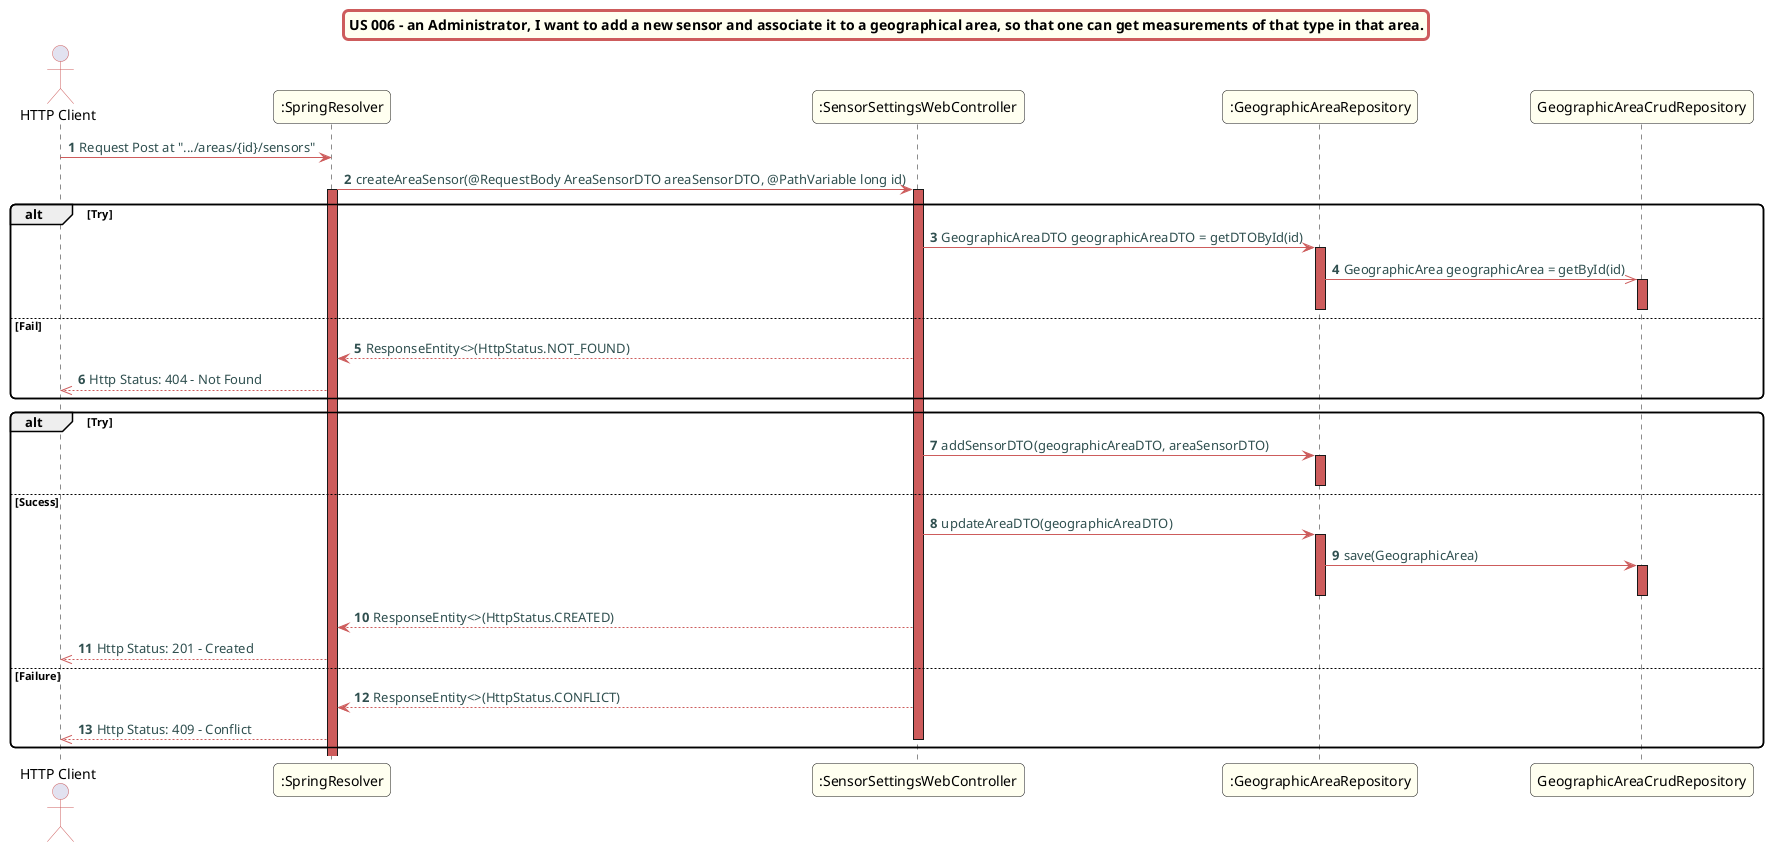@startuml
skinparam titleBorderRoundCorner 10
skinparam titleBorderThickness 3
skinparam titleBorderColor indianred
skinparam titleBackgroundColor ivory
skinparam FontName quicksand

skinparam actor {
 	BorderColor indianred
 	}

 skinparam sequence {
 	LifeLineBackgroundColor indianred
 	ParticipantBackgroundColor ivory
 }

 skinparam roundcorner 10

 skinparam component {
   arrowThickness 1
   ArrowFontName Verdana
   ArrowColor indianred
   ArrowFontColor darkslategrey
 }
title US 006 - an Administrator, I want to add a new sensor and associate it to a geographical area, so that one can get measurements of that type in that area.
autonumber
actor "HTTP Client"
"HTTP Client"  -> ":SpringResolver":  Request Post at ".../areas/{id}/sensors"
":SpringResolver" -> ":SensorSettingsWebController": createAreaSensor(@RequestBody AreaSensorDTO areaSensorDTO, @PathVariable long id)
activate ":SpringResolver"
activate ":SensorSettingsWebController"
alt Try
":SensorSettingsWebController" -> ":GeographicAreaRepository": GeographicAreaDTO geographicAreaDTO = getDTOById(id)
activate ":GeographicAreaRepository"
":GeographicAreaRepository" ->> "GeographicAreaCrudRepository": GeographicArea geographicArea = getById(id)
activate "GeographicAreaCrudRepository"
deactivate "GeographicAreaCrudRepository"
deactivate ":GeographicAreaRepository"
else Fail
":SensorSettingsWebController" --> ":SpringResolver": ResponseEntity<>(HttpStatus.NOT_FOUND)
":SpringResolver" -->> "HTTP Client": Http Status: 404 - Not Found
end
alt Try
":SensorSettingsWebController" -> ":GeographicAreaRepository": addSensorDTO(geographicAreaDTO, areaSensorDTO)
activate ":GeographicAreaRepository"
deactivate ":GeographicAreaRepository"
else Sucess
":SensorSettingsWebController" -> ":GeographicAreaRepository": updateAreaDTO(geographicAreaDTO)
activate ":GeographicAreaRepository"
":GeographicAreaRepository" -> "GeographicAreaCrudRepository": save(GeographicArea)
activate "GeographicAreaCrudRepository"
deactivate "GeographicAreaCrudRepository"
deactivate ":GeographicAreaRepository"
":SensorSettingsWebController" --> ":SpringResolver": ResponseEntity<>(HttpStatus.CREATED)
":SpringResolver" -->> "HTTP Client": Http Status: 201 - Created
else  Failure
":SensorSettingsWebController" --> ":SpringResolver": ResponseEntity<>(HttpStatus.CONFLICT)
":SpringResolver" -->> "HTTP Client": Http Status: 409 - Conflict
deactivate ":SensorSettingsWebController"
end
@enduml